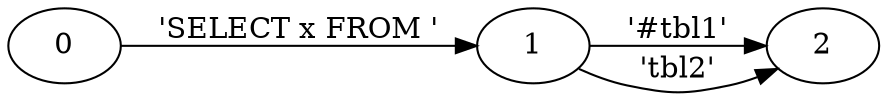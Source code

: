 digraph G
{
rankdir=LR
0 -> 1[label = "\'SELECT x FROM \'"]
1 -> 2[label = "\'#tbl1\'"]
1 -> 2[label = "\'tbl2\'"]
}
